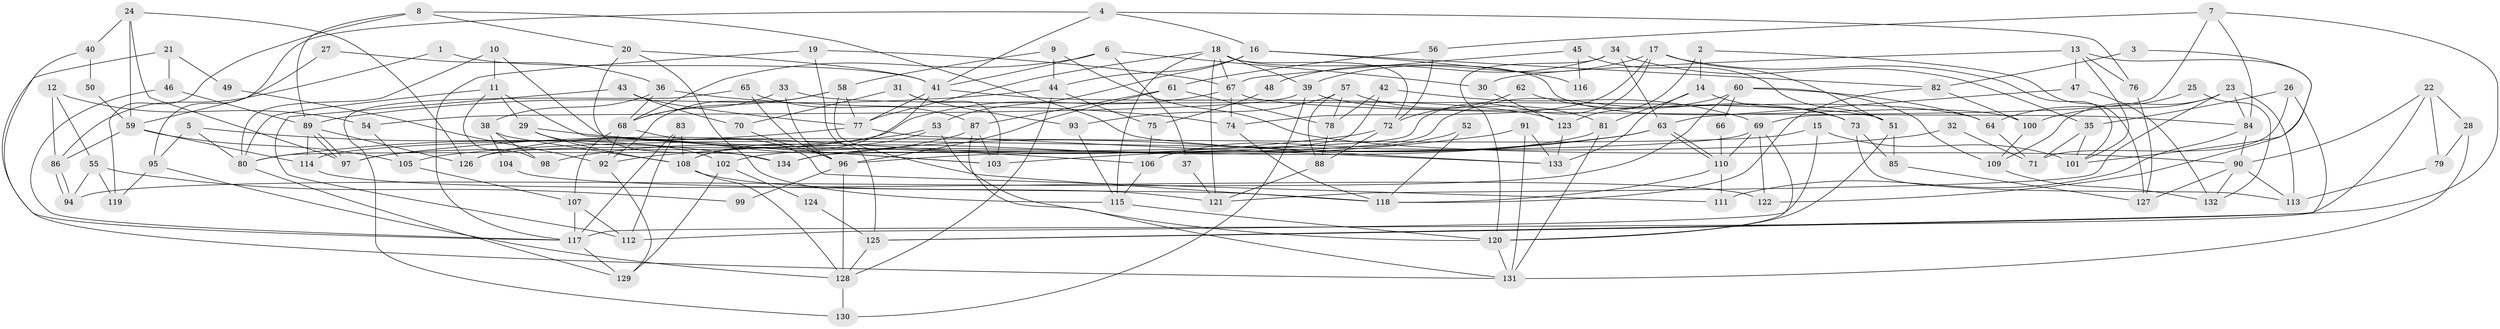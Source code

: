 // Generated by graph-tools (version 1.1) at 2025/50/03/09/25 03:50:05]
// undirected, 134 vertices, 268 edges
graph export_dot {
graph [start="1"]
  node [color=gray90,style=filled];
  1;
  2;
  3;
  4;
  5;
  6;
  7;
  8;
  9;
  10;
  11;
  12;
  13;
  14;
  15;
  16;
  17;
  18;
  19;
  20;
  21;
  22;
  23;
  24;
  25;
  26;
  27;
  28;
  29;
  30;
  31;
  32;
  33;
  34;
  35;
  36;
  37;
  38;
  39;
  40;
  41;
  42;
  43;
  44;
  45;
  46;
  47;
  48;
  49;
  50;
  51;
  52;
  53;
  54;
  55;
  56;
  57;
  58;
  59;
  60;
  61;
  62;
  63;
  64;
  65;
  66;
  67;
  68;
  69;
  70;
  71;
  72;
  73;
  74;
  75;
  76;
  77;
  78;
  79;
  80;
  81;
  82;
  83;
  84;
  85;
  86;
  87;
  88;
  89;
  90;
  91;
  92;
  93;
  94;
  95;
  96;
  97;
  98;
  99;
  100;
  101;
  102;
  103;
  104;
  105;
  106;
  107;
  108;
  109;
  110;
  111;
  112;
  113;
  114;
  115;
  116;
  117;
  118;
  119;
  120;
  121;
  122;
  123;
  124;
  125;
  126;
  127;
  128;
  129;
  130;
  131;
  132;
  133;
  134;
  1 -- 86;
  1 -- 41;
  2 -- 14;
  2 -- 123;
  2 -- 127;
  3 -- 101;
  3 -- 82;
  4 -- 59;
  4 -- 16;
  4 -- 41;
  4 -- 76;
  5 -- 80;
  5 -- 134;
  5 -- 95;
  6 -- 41;
  6 -- 68;
  6 -- 30;
  6 -- 37;
  7 -- 69;
  7 -- 84;
  7 -- 56;
  7 -- 125;
  8 -- 133;
  8 -- 119;
  8 -- 20;
  8 -- 89;
  9 -- 58;
  9 -- 44;
  9 -- 90;
  10 -- 11;
  10 -- 103;
  10 -- 80;
  11 -- 80;
  11 -- 29;
  11 -- 98;
  11 -- 103;
  12 -- 86;
  12 -- 54;
  12 -- 55;
  13 -- 76;
  13 -- 122;
  13 -- 30;
  13 -- 47;
  13 -- 101;
  14 -- 81;
  14 -- 133;
  14 -- 73;
  15 -- 112;
  15 -- 101;
  15 -- 114;
  16 -- 53;
  16 -- 82;
  16 -- 44;
  16 -- 116;
  17 -- 39;
  17 -- 80;
  17 -- 51;
  17 -- 74;
  17 -- 101;
  18 -- 67;
  18 -- 77;
  18 -- 39;
  18 -- 72;
  18 -- 100;
  18 -- 115;
  18 -- 121;
  19 -- 67;
  19 -- 125;
  19 -- 117;
  20 -- 41;
  20 -- 115;
  20 -- 134;
  21 -- 46;
  21 -- 131;
  21 -- 49;
  22 -- 28;
  22 -- 90;
  22 -- 79;
  22 -- 117;
  23 -- 121;
  23 -- 109;
  23 -- 84;
  23 -- 100;
  23 -- 113;
  24 -- 126;
  24 -- 97;
  24 -- 40;
  24 -- 59;
  25 -- 64;
  25 -- 132;
  26 -- 35;
  26 -- 125;
  26 -- 71;
  27 -- 36;
  27 -- 95;
  28 -- 131;
  28 -- 79;
  29 -- 102;
  29 -- 108;
  29 -- 106;
  30 -- 123;
  31 -- 70;
  31 -- 103;
  31 -- 93;
  32 -- 71;
  32 -- 105;
  33 -- 51;
  33 -- 96;
  33 -- 68;
  34 -- 120;
  34 -- 63;
  34 -- 35;
  34 -- 48;
  35 -- 101;
  35 -- 71;
  36 -- 68;
  36 -- 74;
  36 -- 38;
  37 -- 121;
  38 -- 98;
  38 -- 104;
  38 -- 108;
  39 -- 130;
  39 -- 54;
  39 -- 64;
  40 -- 117;
  40 -- 50;
  41 -- 77;
  41 -- 108;
  41 -- 123;
  42 -- 69;
  42 -- 134;
  42 -- 78;
  43 -- 77;
  43 -- 112;
  43 -- 70;
  44 -- 89;
  44 -- 75;
  44 -- 128;
  45 -- 67;
  45 -- 51;
  45 -- 116;
  46 -- 117;
  46 -- 89;
  47 -- 132;
  47 -- 63;
  48 -- 75;
  49 -- 92;
  50 -- 59;
  51 -- 85;
  51 -- 120;
  52 -- 118;
  52 -- 106;
  53 -- 120;
  53 -- 108;
  53 -- 98;
  54 -- 105;
  55 -- 94;
  55 -- 99;
  55 -- 119;
  56 -- 72;
  56 -- 61;
  57 -- 93;
  57 -- 78;
  57 -- 81;
  57 -- 88;
  58 -- 77;
  58 -- 118;
  58 -- 68;
  58 -- 92;
  59 -- 114;
  59 -- 86;
  59 -- 105;
  60 -- 126;
  60 -- 64;
  60 -- 66;
  60 -- 94;
  60 -- 109;
  61 -- 78;
  61 -- 87;
  61 -- 96;
  62 -- 72;
  62 -- 73;
  63 -- 110;
  63 -- 110;
  63 -- 103;
  63 -- 134;
  64 -- 71;
  65 -- 96;
  65 -- 87;
  65 -- 130;
  66 -- 110;
  67 -- 97;
  67 -- 84;
  67 -- 74;
  68 -- 92;
  68 -- 107;
  68 -- 111;
  69 -- 120;
  69 -- 96;
  69 -- 110;
  69 -- 122;
  70 -- 96;
  72 -- 88;
  72 -- 97;
  73 -- 113;
  73 -- 85;
  74 -- 118;
  75 -- 106;
  76 -- 127;
  77 -- 80;
  77 -- 133;
  78 -- 88;
  79 -- 113;
  80 -- 129;
  81 -- 131;
  81 -- 102;
  82 -- 118;
  82 -- 100;
  83 -- 108;
  83 -- 117;
  83 -- 112;
  84 -- 111;
  84 -- 90;
  85 -- 127;
  86 -- 94;
  86 -- 94;
  87 -- 103;
  87 -- 126;
  87 -- 131;
  88 -- 121;
  89 -- 97;
  89 -- 97;
  89 -- 114;
  89 -- 126;
  90 -- 113;
  90 -- 127;
  90 -- 132;
  91 -- 131;
  91 -- 92;
  91 -- 133;
  92 -- 129;
  93 -- 115;
  95 -- 128;
  95 -- 119;
  96 -- 128;
  96 -- 99;
  100 -- 109;
  102 -- 129;
  102 -- 124;
  104 -- 118;
  105 -- 107;
  106 -- 115;
  107 -- 117;
  107 -- 112;
  108 -- 121;
  108 -- 128;
  109 -- 132;
  110 -- 111;
  110 -- 118;
  114 -- 122;
  115 -- 120;
  117 -- 129;
  120 -- 131;
  123 -- 133;
  124 -- 125;
  125 -- 128;
  128 -- 130;
}
